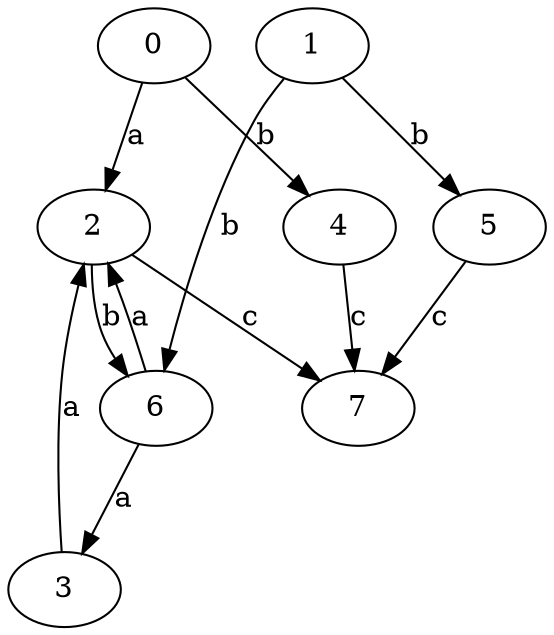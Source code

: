 strict digraph  {
2;
3;
4;
5;
0;
6;
1;
7;
2 -> 6  [label=b];
2 -> 7  [label=c];
3 -> 2  [label=a];
4 -> 7  [label=c];
5 -> 7  [label=c];
0 -> 2  [label=a];
0 -> 4  [label=b];
6 -> 2  [label=a];
6 -> 3  [label=a];
1 -> 5  [label=b];
1 -> 6  [label=b];
}
